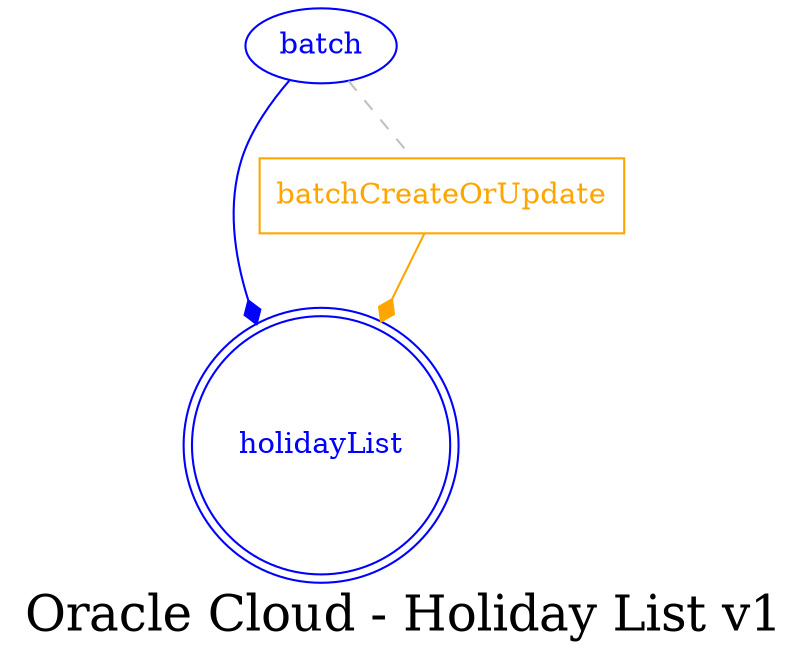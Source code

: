 digraph LexiconGraph {
graph[label="Oracle Cloud - Holiday List v1", fontsize=24]
splines=true
"holidayList" [color=blue, fontcolor=blue, shape=doublecircle]
"batchCreateOrUpdate" [color=orange, fontcolor=orange, shape=box]
"batchCreateOrUpdate" -> "holidayList" [color=orange, fontcolor=orange, arrowhead=diamond, arrowtail=none]
"batch" -> "batchCreateOrUpdate" [color=grey, fontcolor=grey, arrowhead=none, arrowtail=none, style=dashed]
"batch" -> "holidayList" [color=blue, fontcolor=blue, arrowhead=diamond, arrowtail=none]
"batch" [color=blue, fontcolor=blue, shape=ellipse]
}

